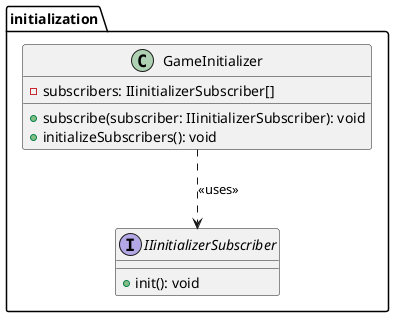 @startuml
package initialization {
    class GameInitializer {
        -subscribers: IIinitializerSubscriber[]
        +subscribe(subscriber: IIinitializerSubscriber): void
        +initializeSubscribers(): void
    }
    GameInitializer ..> IIinitializerSubscriber: <<uses>>

    interface IIinitializerSubscriber {
        +init(): void
    }
}
@enduml

